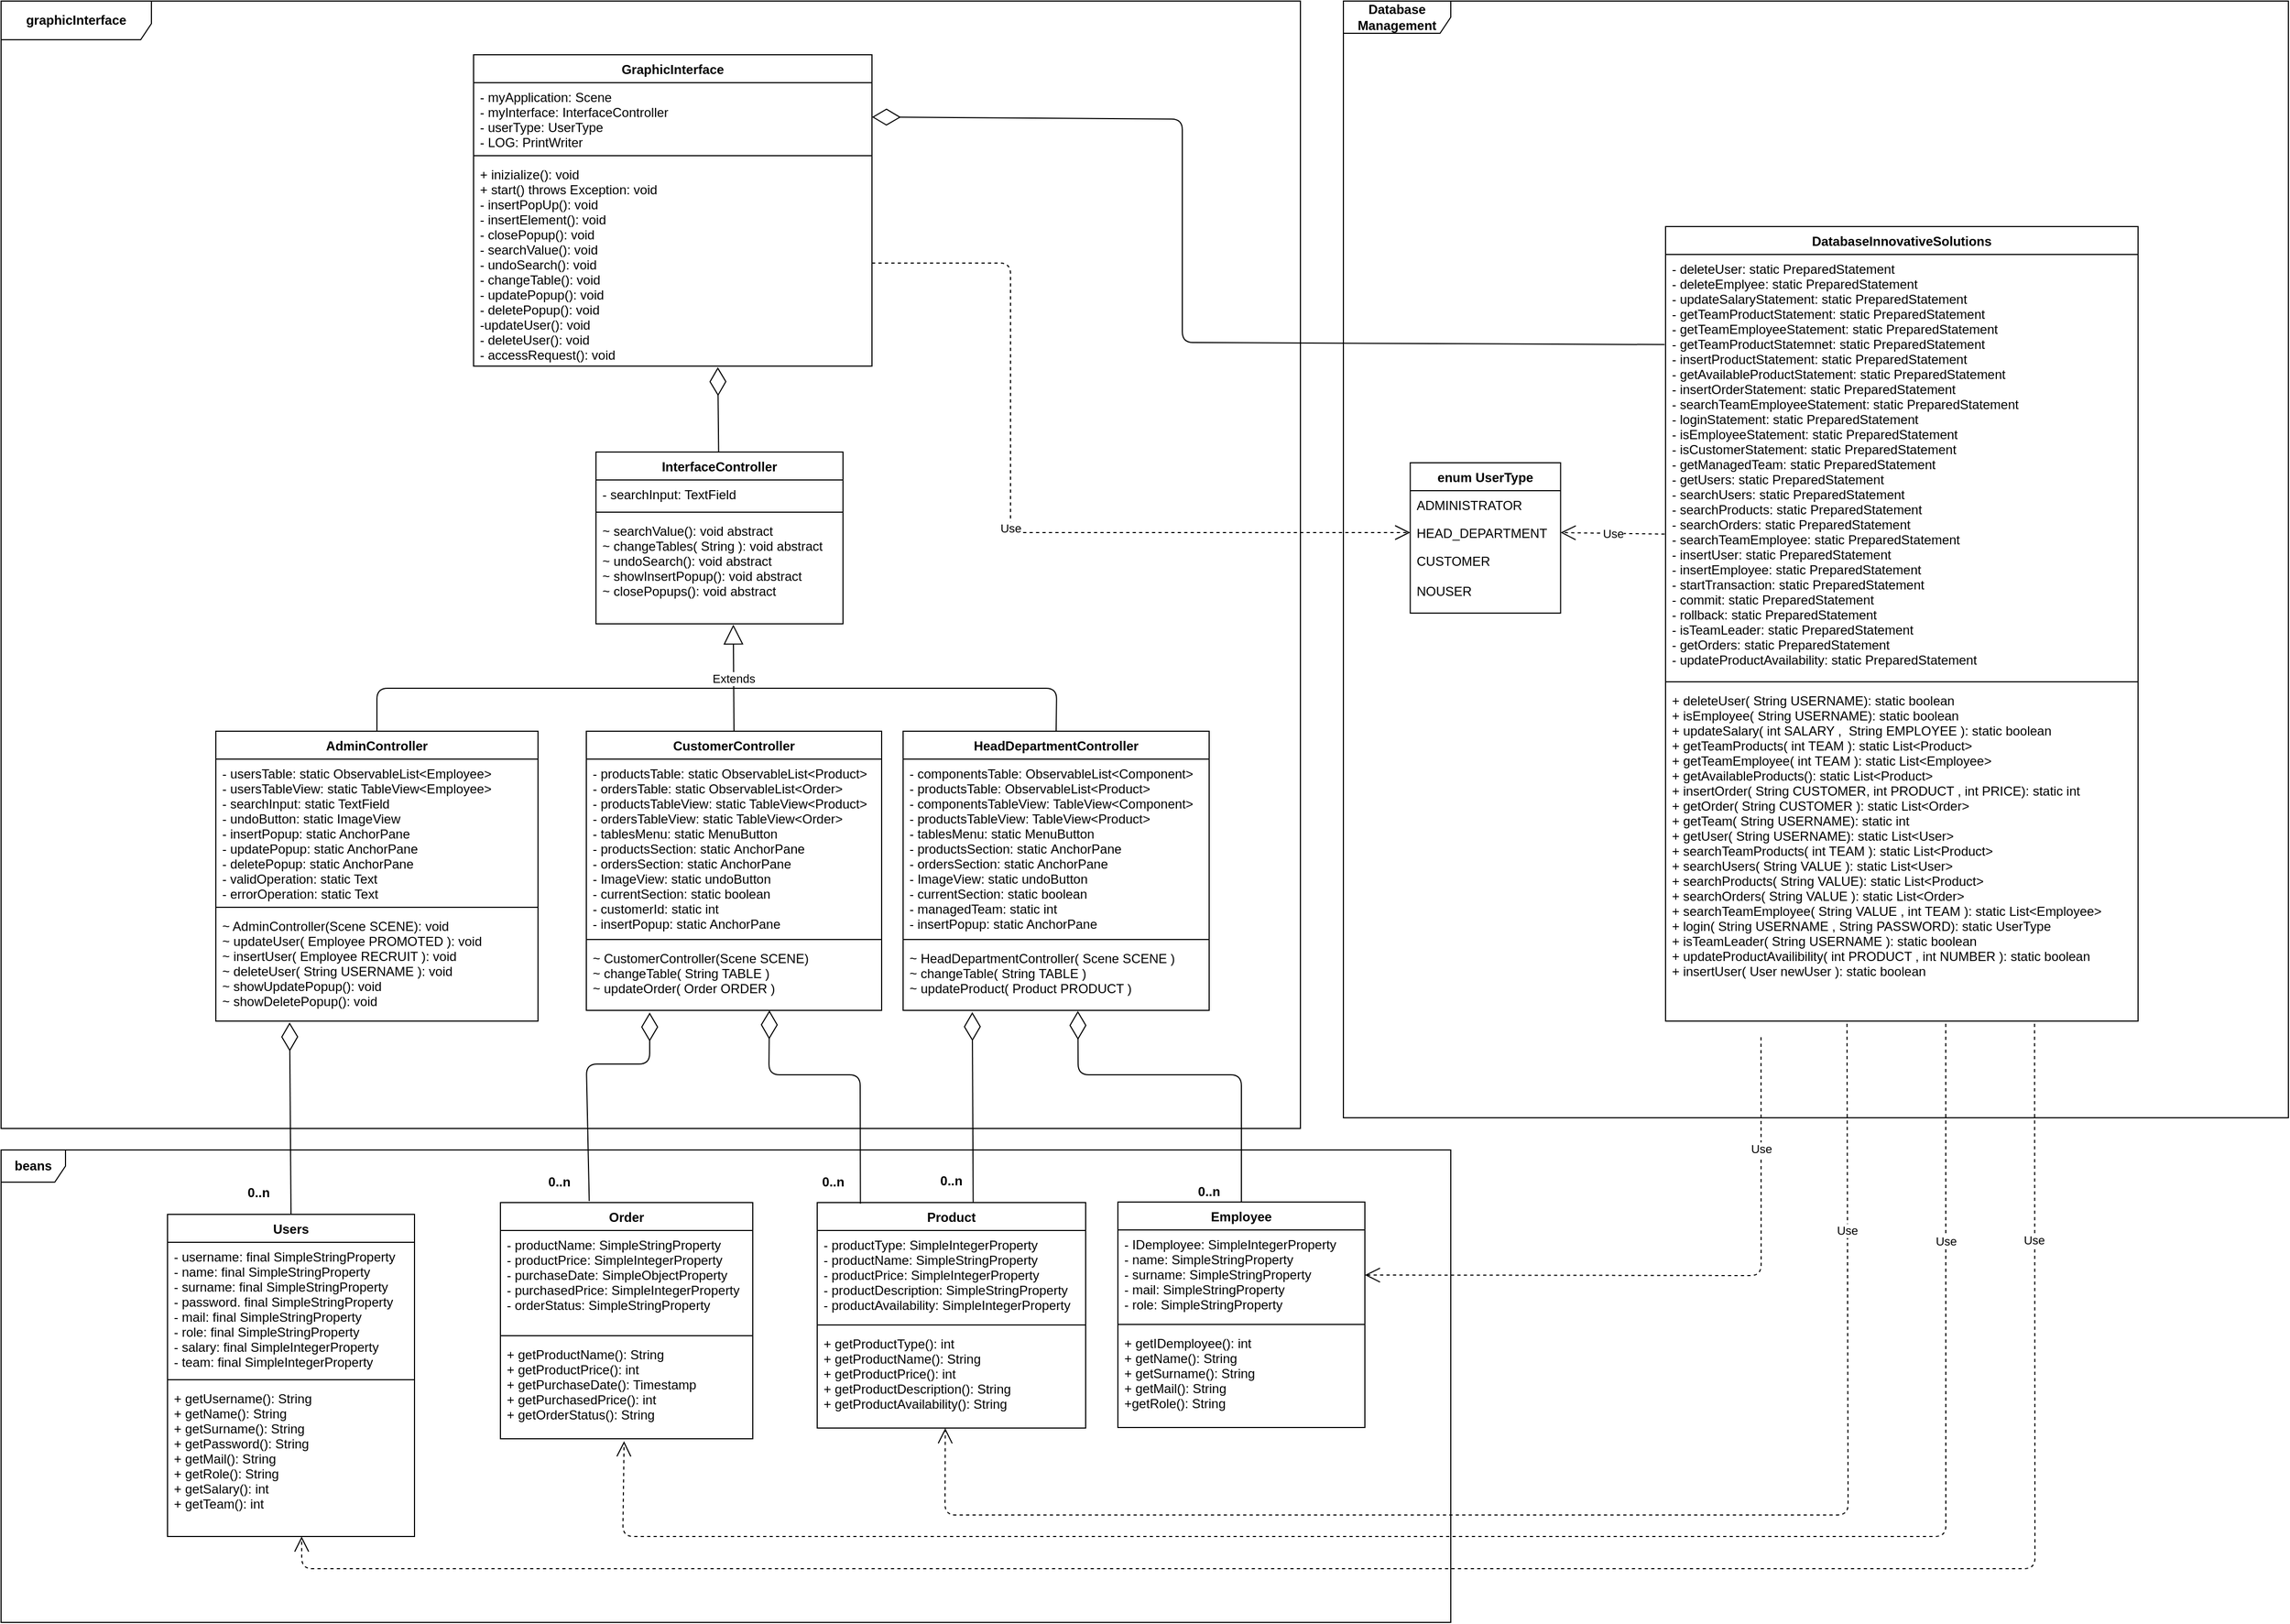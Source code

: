 <mxfile version="12.1.3" type="device" pages="1"><diagram id="MzINWJ7KjlrQxp1tsqJC" name="Page-1"><mxGraphModel dx="4284" dy="1560" grid="1" gridSize="10" guides="1" tooltips="1" connect="1" arrows="1" fold="1" page="1" pageScale="1" pageWidth="827" pageHeight="1169" math="0" shadow="0"><root><mxCell id="0"/><mxCell id="1" parent="0"/><mxCell id="zWNr34jP3jCe7QWxTcxZ-1" value="GraphicInterface" style="swimlane;fontStyle=1;align=center;verticalAlign=top;childLayout=stackLayout;horizontal=1;startSize=26;horizontalStack=0;resizeParent=1;resizeParentMax=0;resizeLast=0;collapsible=1;marginBottom=0;" parent="1" vertex="1"><mxGeometry x="40" y="100" width="371" height="290" as="geometry"/></mxCell><mxCell id="zWNr34jP3jCe7QWxTcxZ-2" value="- myApplication: Scene&#10;- myInterface: InterfaceController&#10;- userType: UserType&#10;- LOG: PrintWriter" style="text;strokeColor=none;fillColor=none;align=left;verticalAlign=top;spacingLeft=4;spacingRight=4;overflow=hidden;rotatable=0;points=[[0,0.5],[1,0.5]];portConstraint=eastwest;" parent="zWNr34jP3jCe7QWxTcxZ-1" vertex="1"><mxGeometry y="26" width="371" height="64" as="geometry"/></mxCell><mxCell id="zWNr34jP3jCe7QWxTcxZ-3" value="" style="line;strokeWidth=1;fillColor=none;align=left;verticalAlign=middle;spacingTop=-1;spacingLeft=3;spacingRight=3;rotatable=0;labelPosition=right;points=[];portConstraint=eastwest;" parent="zWNr34jP3jCe7QWxTcxZ-1" vertex="1"><mxGeometry y="90" width="371" height="8" as="geometry"/></mxCell><mxCell id="zWNr34jP3jCe7QWxTcxZ-4" value="+ inizialize(): void&#10;+ start() throws Exception: void&#10;- insertPopUp(): void&#10;- insertElement(): void&#10;- closePopup(): void&#10;- searchValue(): void&#10;- undoSearch(): void&#10;- changeTable(): void&#10;- updatePopup(): void&#10;- deletePopup(): void&#10;-updateUser(): void&#10;- deleteUser(): void&#10;- accessRequest(): void" style="text;strokeColor=none;fillColor=none;align=left;verticalAlign=top;spacingLeft=4;spacingRight=4;overflow=hidden;rotatable=0;points=[[0,0.5],[1,0.5]];portConstraint=eastwest;" parent="zWNr34jP3jCe7QWxTcxZ-1" vertex="1"><mxGeometry y="98" width="371" height="192" as="geometry"/></mxCell><mxCell id="zWNr34jP3jCe7QWxTcxZ-5" value="InterfaceController" style="swimlane;fontStyle=1;align=center;verticalAlign=top;childLayout=stackLayout;horizontal=1;startSize=26;horizontalStack=0;resizeParent=1;resizeParentMax=0;resizeLast=0;collapsible=1;marginBottom=0;" parent="1" vertex="1"><mxGeometry x="154" y="470" width="230" height="160" as="geometry"/></mxCell><mxCell id="zWNr34jP3jCe7QWxTcxZ-6" value="- searchInput: TextField" style="text;strokeColor=none;fillColor=none;align=left;verticalAlign=top;spacingLeft=4;spacingRight=4;overflow=hidden;rotatable=0;points=[[0,0.5],[1,0.5]];portConstraint=eastwest;" parent="zWNr34jP3jCe7QWxTcxZ-5" vertex="1"><mxGeometry y="26" width="230" height="26" as="geometry"/></mxCell><mxCell id="zWNr34jP3jCe7QWxTcxZ-7" value="" style="line;strokeWidth=1;fillColor=none;align=left;verticalAlign=middle;spacingTop=-1;spacingLeft=3;spacingRight=3;rotatable=0;labelPosition=right;points=[];portConstraint=eastwest;" parent="zWNr34jP3jCe7QWxTcxZ-5" vertex="1"><mxGeometry y="52" width="230" height="8" as="geometry"/></mxCell><mxCell id="zWNr34jP3jCe7QWxTcxZ-8" value="~ searchValue(): void abstract&#10;~ changeTables( String ): void abstract&#10;~ undoSearch(): void abstract&#10;~ showInsertPopup(): void abstract&#10;~ closePopups(): void abstract" style="text;strokeColor=none;fillColor=none;align=left;verticalAlign=top;spacingLeft=4;spacingRight=4;overflow=hidden;rotatable=0;points=[[0,0.5],[1,0.5]];portConstraint=eastwest;" parent="zWNr34jP3jCe7QWxTcxZ-5" vertex="1"><mxGeometry y="60" width="230" height="100" as="geometry"/></mxCell><mxCell id="zWNr34jP3jCe7QWxTcxZ-9" value="Extends" style="endArrow=block;endSize=16;endFill=0;html=1;entryX=0.556;entryY=1.007;entryDx=0;entryDy=0;entryPerimeter=0;exitX=0.5;exitY=0;exitDx=0;exitDy=0;" parent="1" source="zWNr34jP3jCe7QWxTcxZ-10" target="zWNr34jP3jCe7QWxTcxZ-8" edge="1"><mxGeometry width="160" relative="1" as="geometry"><mxPoint x="210" y="700" as="sourcePoint"/><mxPoint x="210" y="670" as="targetPoint"/></mxGeometry></mxCell><mxCell id="zWNr34jP3jCe7QWxTcxZ-10" value="CustomerController" style="swimlane;fontStyle=1;align=center;verticalAlign=top;childLayout=stackLayout;horizontal=1;startSize=26;horizontalStack=0;resizeParent=1;resizeParentMax=0;resizeLast=0;collapsible=1;marginBottom=0;" parent="1" vertex="1"><mxGeometry x="145" y="730" width="275" height="260" as="geometry"/></mxCell><mxCell id="zWNr34jP3jCe7QWxTcxZ-11" value="- productsTable: static ObservableList&lt;Product&gt;&#10;- ordersTable: static ObservableList&lt;Order&gt;&#10;- productsTableView: static TableView&lt;Product&gt;&#10;- ordersTableView: static TableView&lt;Order&gt;&#10;- tablesMenu: static MenuButton&#10;- productsSection: static AnchorPane&#10;- ordersSection: static AnchorPane&#10;- ImageView: static undoButton&#10;- currentSection: static boolean&#10;- customerId: static int&#10;- insertPopup: static AnchorPane" style="text;strokeColor=none;fillColor=none;align=left;verticalAlign=top;spacingLeft=4;spacingRight=4;overflow=hidden;rotatable=0;points=[[0,0.5],[1,0.5]];portConstraint=eastwest;" parent="zWNr34jP3jCe7QWxTcxZ-10" vertex="1"><mxGeometry y="26" width="275" height="164" as="geometry"/></mxCell><mxCell id="zWNr34jP3jCe7QWxTcxZ-12" value="" style="line;strokeWidth=1;fillColor=none;align=left;verticalAlign=middle;spacingTop=-1;spacingLeft=3;spacingRight=3;rotatable=0;labelPosition=right;points=[];portConstraint=eastwest;" parent="zWNr34jP3jCe7QWxTcxZ-10" vertex="1"><mxGeometry y="190" width="275" height="8" as="geometry"/></mxCell><mxCell id="zWNr34jP3jCe7QWxTcxZ-13" value="~ CustomerController(Scene SCENE)&#10;~ changeTable( String TABLE )&#10;~ updateOrder( Order ORDER )" style="text;strokeColor=none;fillColor=none;align=left;verticalAlign=top;spacingLeft=4;spacingRight=4;overflow=hidden;rotatable=0;points=[[0,0.5],[1,0.5]];portConstraint=eastwest;" parent="zWNr34jP3jCe7QWxTcxZ-10" vertex="1"><mxGeometry y="198" width="275" height="62" as="geometry"/></mxCell><mxCell id="zWNr34jP3jCe7QWxTcxZ-14" value="HeadDepartmentController" style="swimlane;fontStyle=1;align=center;verticalAlign=top;childLayout=stackLayout;horizontal=1;startSize=26;horizontalStack=0;resizeParent=1;resizeParentMax=0;resizeLast=0;collapsible=1;marginBottom=0;" parent="1" vertex="1"><mxGeometry x="440" y="730" width="285" height="260" as="geometry"/></mxCell><mxCell id="zWNr34jP3jCe7QWxTcxZ-15" value="- componentsTable: ObservableList&lt;Component&gt;&#10;- productsTable: ObservableList&lt;Product&gt;&#10;- componentsTableView: TableView&lt;Component&gt;&#10;- productsTableView: TableView&lt;Product&gt;&#10;- tablesMenu: static MenuButton&#10;- productsSection: static AnchorPane&#10;- ordersSection: static AnchorPane&#10;- ImageView: static undoButton&#10;- currentSection: static boolean&#10;- managedTeam: static int&#10;- insertPopup: static AnchorPane" style="text;strokeColor=none;fillColor=none;align=left;verticalAlign=top;spacingLeft=4;spacingRight=4;overflow=hidden;rotatable=0;points=[[0,0.5],[1,0.5]];portConstraint=eastwest;" parent="zWNr34jP3jCe7QWxTcxZ-14" vertex="1"><mxGeometry y="26" width="285" height="164" as="geometry"/></mxCell><mxCell id="zWNr34jP3jCe7QWxTcxZ-16" value="" style="line;strokeWidth=1;fillColor=none;align=left;verticalAlign=middle;spacingTop=-1;spacingLeft=3;spacingRight=3;rotatable=0;labelPosition=right;points=[];portConstraint=eastwest;" parent="zWNr34jP3jCe7QWxTcxZ-14" vertex="1"><mxGeometry y="190" width="285" height="8" as="geometry"/></mxCell><mxCell id="zWNr34jP3jCe7QWxTcxZ-17" value="~ HeadDepartmentController( Scene SCENE )&#10;~ changeTable( String TABLE )&#10;~ updateProduct( Product PRODUCT )" style="text;strokeColor=none;fillColor=none;align=left;verticalAlign=top;spacingLeft=4;spacingRight=4;overflow=hidden;rotatable=0;points=[[0,0.5],[1,0.5]];portConstraint=eastwest;" parent="zWNr34jP3jCe7QWxTcxZ-14" vertex="1"><mxGeometry y="198" width="285" height="62" as="geometry"/></mxCell><mxCell id="zWNr34jP3jCe7QWxTcxZ-18" value="AdminController" style="swimlane;fontStyle=1;align=center;verticalAlign=top;childLayout=stackLayout;horizontal=1;startSize=26;horizontalStack=0;resizeParent=1;resizeParentMax=0;resizeLast=0;collapsible=1;marginBottom=0;" parent="1" vertex="1"><mxGeometry x="-200" y="730" width="300" height="270" as="geometry"/></mxCell><mxCell id="zWNr34jP3jCe7QWxTcxZ-19" value="- usersTable: static ObservableList&lt;Employee&gt;&#10;- usersTableView: static TableView&lt;Employee&gt;&#10;- searchInput: static TextField&#10;- undoButton: static ImageView&#10;- insertPopup: static AnchorPane&#10;- updatePopup: static AnchorPane&#10;- deletePopup: static AnchorPane&#10;- validOperation: static Text&#10;- errorOperation: static Text" style="text;strokeColor=none;fillColor=none;align=left;verticalAlign=top;spacingLeft=4;spacingRight=4;overflow=hidden;rotatable=0;points=[[0,0.5],[1,0.5]];portConstraint=eastwest;" parent="zWNr34jP3jCe7QWxTcxZ-18" vertex="1"><mxGeometry y="26" width="300" height="134" as="geometry"/></mxCell><mxCell id="zWNr34jP3jCe7QWxTcxZ-20" value="" style="line;strokeWidth=1;fillColor=none;align=left;verticalAlign=middle;spacingTop=-1;spacingLeft=3;spacingRight=3;rotatable=0;labelPosition=right;points=[];portConstraint=eastwest;" parent="zWNr34jP3jCe7QWxTcxZ-18" vertex="1"><mxGeometry y="160" width="300" height="8" as="geometry"/></mxCell><mxCell id="zWNr34jP3jCe7QWxTcxZ-21" value="~ AdminController(Scene SCENE): void&#10;~ updateUser( Employee PROMOTED ): void&#10;~ insertUser( Employee RECRUIT ): void &#10;~ deleteUser( String USERNAME ): void&#10;~ showUpdatePopup(): void&#10;~ showDeletePopup(): void&#10;" style="text;strokeColor=none;fillColor=none;align=left;verticalAlign=top;spacingLeft=4;spacingRight=4;overflow=hidden;rotatable=0;points=[[0,0.5],[1,0.5]];portConstraint=eastwest;" parent="zWNr34jP3jCe7QWxTcxZ-18" vertex="1"><mxGeometry y="168" width="300" height="102" as="geometry"/></mxCell><mxCell id="zWNr34jP3jCe7QWxTcxZ-22" value="" style="endArrow=none;html=1;exitX=0.5;exitY=0;exitDx=0;exitDy=0;entryX=0.5;entryY=0;entryDx=0;entryDy=0;" parent="1" source="zWNr34jP3jCe7QWxTcxZ-18" target="zWNr34jP3jCe7QWxTcxZ-14" edge="1"><mxGeometry width="50" height="50" relative="1" as="geometry"><mxPoint x="80" y="700" as="sourcePoint"/><mxPoint x="130" y="650" as="targetPoint"/><Array as="points"><mxPoint x="-50" y="690"/><mxPoint x="210" y="690"/><mxPoint x="583" y="690"/></Array></mxGeometry></mxCell><mxCell id="zWNr34jP3jCe7QWxTcxZ-23" value="" style="endArrow=diamondThin;endFill=0;endSize=24;html=1;entryX=0.613;entryY=1.005;entryDx=0;entryDy=0;entryPerimeter=0;" parent="1" source="zWNr34jP3jCe7QWxTcxZ-5" target="zWNr34jP3jCe7QWxTcxZ-4" edge="1"><mxGeometry width="160" relative="1" as="geometry"><mxPoint x="191" y="450" as="sourcePoint"/><mxPoint x="265" y="393" as="targetPoint"/></mxGeometry></mxCell><mxCell id="zWNr34jP3jCe7QWxTcxZ-24" value="enum UserType" style="swimlane;fontStyle=1;childLayout=stackLayout;horizontal=1;startSize=26;fillColor=none;horizontalStack=0;resizeParent=1;resizeParentMax=0;resizeLast=0;collapsible=1;marginBottom=0;" parent="1" vertex="1"><mxGeometry x="912.25" y="480" width="140" height="140" as="geometry"/></mxCell><mxCell id="zWNr34jP3jCe7QWxTcxZ-25" value="ADMINISTRATOR&#10;" style="text;strokeColor=none;fillColor=none;align=left;verticalAlign=top;spacingLeft=4;spacingRight=4;overflow=hidden;rotatable=0;points=[[0,0.5],[1,0.5]];portConstraint=eastwest;" parent="zWNr34jP3jCe7QWxTcxZ-24" vertex="1"><mxGeometry y="26" width="140" height="26" as="geometry"/></mxCell><mxCell id="zWNr34jP3jCe7QWxTcxZ-26" value="HEAD_DEPARTMENT" style="text;strokeColor=none;fillColor=none;align=left;verticalAlign=top;spacingLeft=4;spacingRight=4;overflow=hidden;rotatable=0;points=[[0,0.5],[1,0.5]];portConstraint=eastwest;" parent="zWNr34jP3jCe7QWxTcxZ-24" vertex="1"><mxGeometry y="52" width="140" height="26" as="geometry"/></mxCell><mxCell id="zWNr34jP3jCe7QWxTcxZ-27" value="CUSTOMER&#10;&#10;NOUSER" style="text;strokeColor=none;fillColor=none;align=left;verticalAlign=top;spacingLeft=4;spacingRight=4;overflow=hidden;rotatable=0;points=[[0,0.5],[1,0.5]];portConstraint=eastwest;" parent="zWNr34jP3jCe7QWxTcxZ-24" vertex="1"><mxGeometry y="78" width="140" height="62" as="geometry"/></mxCell><mxCell id="zWNr34jP3jCe7QWxTcxZ-29" value="Users" style="swimlane;fontStyle=1;align=center;verticalAlign=top;childLayout=stackLayout;horizontal=1;startSize=26;horizontalStack=0;resizeParent=1;resizeParentMax=0;resizeLast=0;collapsible=1;marginBottom=0;" parent="1" vertex="1"><mxGeometry x="-245" y="1180" width="230" height="300" as="geometry"/></mxCell><mxCell id="zWNr34jP3jCe7QWxTcxZ-30" value="- username: final SimpleStringProperty&#10;- name: final SimpleStringProperty&#10;- surname: final SimpleStringProperty&#10;- password. final SimpleStringProperty&#10;- mail: final SimpleStringProperty&#10;- role: final SimpleStringProperty&#10;- salary: final SimpleIntegerProperty&#10;- team: final SimpleIntegerProperty" style="text;strokeColor=none;fillColor=none;align=left;verticalAlign=top;spacingLeft=4;spacingRight=4;overflow=hidden;rotatable=0;points=[[0,0.5],[1,0.5]];portConstraint=eastwest;" parent="zWNr34jP3jCe7QWxTcxZ-29" vertex="1"><mxGeometry y="26" width="230" height="124" as="geometry"/></mxCell><mxCell id="zWNr34jP3jCe7QWxTcxZ-31" value="" style="line;strokeWidth=1;fillColor=none;align=left;verticalAlign=middle;spacingTop=-1;spacingLeft=3;spacingRight=3;rotatable=0;labelPosition=right;points=[];portConstraint=eastwest;" parent="zWNr34jP3jCe7QWxTcxZ-29" vertex="1"><mxGeometry y="150" width="230" height="8" as="geometry"/></mxCell><mxCell id="zWNr34jP3jCe7QWxTcxZ-32" value="+ getUsername(): String&#10;+ getName(): String&#10;+ getSurname(): String&#10;+ getPassword(): String&#10;+ getMail(): String&#10;+ getRole(): String&#10;+ getSalary(): int&#10;+ getTeam(): int" style="text;strokeColor=none;fillColor=none;align=left;verticalAlign=top;spacingLeft=4;spacingRight=4;overflow=hidden;rotatable=0;points=[[0,0.5],[1,0.5]];portConstraint=eastwest;" parent="zWNr34jP3jCe7QWxTcxZ-29" vertex="1"><mxGeometry y="158" width="230" height="142" as="geometry"/></mxCell><mxCell id="zWNr34jP3jCe7QWxTcxZ-33" value="Product" style="swimlane;fontStyle=1;align=center;verticalAlign=top;childLayout=stackLayout;horizontal=1;startSize=26;horizontalStack=0;resizeParent=1;resizeParentMax=0;resizeLast=0;collapsible=1;marginBottom=0;" parent="1" vertex="1"><mxGeometry x="360" y="1169" width="250" height="210" as="geometry"/></mxCell><mxCell id="zWNr34jP3jCe7QWxTcxZ-34" value="- productType: SimpleIntegerProperty&#10;- productName: SimpleStringProperty&#10;- productPrice: SimpleIntegerProperty&#10;- productDescription: SimpleStringProperty&#10;- productAvailability: SimpleIntegerProperty" style="text;strokeColor=none;fillColor=none;align=left;verticalAlign=top;spacingLeft=4;spacingRight=4;overflow=hidden;rotatable=0;points=[[0,0.5],[1,0.5]];portConstraint=eastwest;" parent="zWNr34jP3jCe7QWxTcxZ-33" vertex="1"><mxGeometry y="26" width="250" height="84" as="geometry"/></mxCell><mxCell id="zWNr34jP3jCe7QWxTcxZ-35" value="" style="line;strokeWidth=1;fillColor=none;align=left;verticalAlign=middle;spacingTop=-1;spacingLeft=3;spacingRight=3;rotatable=0;labelPosition=right;points=[];portConstraint=eastwest;" parent="zWNr34jP3jCe7QWxTcxZ-33" vertex="1"><mxGeometry y="110" width="250" height="8" as="geometry"/></mxCell><mxCell id="zWNr34jP3jCe7QWxTcxZ-36" value="+ getProductType(): int&#10;+ getProductName(): String&#10;+ getProductPrice(): int&#10;+ getProductDescription(): String&#10;+ getProductAvailability(): String" style="text;strokeColor=none;fillColor=none;align=left;verticalAlign=top;spacingLeft=4;spacingRight=4;overflow=hidden;rotatable=0;points=[[0,0.5],[1,0.5]];portConstraint=eastwest;" parent="zWNr34jP3jCe7QWxTcxZ-33" vertex="1"><mxGeometry y="118" width="250" height="92" as="geometry"/></mxCell><mxCell id="zWNr34jP3jCe7QWxTcxZ-37" value="Order" style="swimlane;fontStyle=1;align=center;verticalAlign=top;childLayout=stackLayout;horizontal=1;startSize=26;horizontalStack=0;resizeParent=1;resizeParentMax=0;resizeLast=0;collapsible=1;marginBottom=0;" parent="1" vertex="1"><mxGeometry x="65" y="1169" width="235" height="220" as="geometry"/></mxCell><mxCell id="zWNr34jP3jCe7QWxTcxZ-38" value="- productName: SimpleStringProperty&#10;- productPrice: SimpleIntegerProperty&#10;- purchaseDate: SimpleObjectProperty&#10;- purchasedPrice: SimpleIntegerProperty&#10;- orderStatus: SimpleStringProperty" style="text;strokeColor=none;fillColor=none;align=left;verticalAlign=top;spacingLeft=4;spacingRight=4;overflow=hidden;rotatable=0;points=[[0,0.5],[1,0.5]];portConstraint=eastwest;" parent="zWNr34jP3jCe7QWxTcxZ-37" vertex="1"><mxGeometry y="26" width="235" height="94" as="geometry"/></mxCell><mxCell id="zWNr34jP3jCe7QWxTcxZ-39" value="" style="line;strokeWidth=1;fillColor=none;align=left;verticalAlign=middle;spacingTop=-1;spacingLeft=3;spacingRight=3;rotatable=0;labelPosition=right;points=[];portConstraint=eastwest;" parent="zWNr34jP3jCe7QWxTcxZ-37" vertex="1"><mxGeometry y="120" width="235" height="8" as="geometry"/></mxCell><mxCell id="zWNr34jP3jCe7QWxTcxZ-40" value="+ getProductName(): String&#10;+ getProductPrice(): int&#10;+ getPurchaseDate(): Timestamp&#10;+ getPurchasedPrice(): int&#10;+ getOrderStatus(): String" style="text;strokeColor=none;fillColor=none;align=left;verticalAlign=top;spacingLeft=4;spacingRight=4;overflow=hidden;rotatable=0;points=[[0,0.5],[1,0.5]];portConstraint=eastwest;" parent="zWNr34jP3jCe7QWxTcxZ-37" vertex="1"><mxGeometry y="128" width="235" height="92" as="geometry"/></mxCell><mxCell id="zWNr34jP3jCe7QWxTcxZ-41" value="Employee" style="swimlane;fontStyle=1;align=center;verticalAlign=top;childLayout=stackLayout;horizontal=1;startSize=26;horizontalStack=0;resizeParent=1;resizeParentMax=0;resizeLast=0;collapsible=1;marginBottom=0;" parent="1" vertex="1"><mxGeometry x="640" y="1168.5" width="230" height="210" as="geometry"/></mxCell><mxCell id="zWNr34jP3jCe7QWxTcxZ-42" value="- IDemployee: SimpleIntegerProperty&#10;- name: SimpleStringProperty&#10;- surname: SimpleStringProperty&#10;- mail: SimpleStringProperty&#10;- role: SimpleStringProperty" style="text;strokeColor=none;fillColor=none;align=left;verticalAlign=top;spacingLeft=4;spacingRight=4;overflow=hidden;rotatable=0;points=[[0,0.5],[1,0.5]];portConstraint=eastwest;" parent="zWNr34jP3jCe7QWxTcxZ-41" vertex="1"><mxGeometry y="26" width="230" height="84" as="geometry"/></mxCell><mxCell id="zWNr34jP3jCe7QWxTcxZ-43" value="" style="line;strokeWidth=1;fillColor=none;align=left;verticalAlign=middle;spacingTop=-1;spacingLeft=3;spacingRight=3;rotatable=0;labelPosition=right;points=[];portConstraint=eastwest;" parent="zWNr34jP3jCe7QWxTcxZ-41" vertex="1"><mxGeometry y="110" width="230" height="8" as="geometry"/></mxCell><mxCell id="zWNr34jP3jCe7QWxTcxZ-44" value="+ getIDemployee(): int&#10;+ getName(): String&#10;+ getSurname(): String&#10;+ getMail(): String&#10;+getRole(): String" style="text;strokeColor=none;fillColor=none;align=left;verticalAlign=top;spacingLeft=4;spacingRight=4;overflow=hidden;rotatable=0;points=[[0,0.5],[1,0.5]];portConstraint=eastwest;" parent="zWNr34jP3jCe7QWxTcxZ-41" vertex="1"><mxGeometry y="118" width="230" height="92" as="geometry"/></mxCell><mxCell id="zWNr34jP3jCe7QWxTcxZ-46" value="" style="endArrow=diamondThin;endFill=0;endSize=24;html=1;entryX=0.229;entryY=1.012;entryDx=0;entryDy=0;entryPerimeter=0;exitX=0.5;exitY=0;exitDx=0;exitDy=0;" parent="1" source="zWNr34jP3jCe7QWxTcxZ-29" target="zWNr34jP3jCe7QWxTcxZ-21" edge="1"><mxGeometry width="160" relative="1" as="geometry"><mxPoint x="-130" y="1050" as="sourcePoint"/><mxPoint x="30" y="1050" as="targetPoint"/></mxGeometry></mxCell><mxCell id="zWNr34jP3jCe7QWxTcxZ-47" value="" style="endArrow=diamondThin;endFill=0;endSize=24;html=1;exitX=0.352;exitY=-0.006;exitDx=0;exitDy=0;exitPerimeter=0;" parent="1" source="zWNr34jP3jCe7QWxTcxZ-37" edge="1"><mxGeometry width="160" relative="1" as="geometry"><mxPoint x="-10" y="1100" as="sourcePoint"/><mxPoint x="204" y="992" as="targetPoint"/><Array as="points"><mxPoint x="145" y="1040"/><mxPoint x="204" y="1040"/></Array></mxGeometry></mxCell><mxCell id="zWNr34jP3jCe7QWxTcxZ-48" value="" style="endArrow=diamondThin;endFill=0;endSize=24;html=1;entryX=0.62;entryY=1;entryDx=0;entryDy=0;entryPerimeter=0;exitX=0.161;exitY=0.005;exitDx=0;exitDy=0;exitPerimeter=0;" parent="1" source="zWNr34jP3jCe7QWxTcxZ-33" target="zWNr34jP3jCe7QWxTcxZ-13" edge="1"><mxGeometry width="160" relative="1" as="geometry"><mxPoint x="320" y="1050" as="sourcePoint"/><mxPoint x="480" y="1050" as="targetPoint"/><Array as="points"><mxPoint x="400" y="1050"/><mxPoint x="315" y="1050"/></Array></mxGeometry></mxCell><mxCell id="zWNr34jP3jCe7QWxTcxZ-49" value="" style="endArrow=diamondThin;endFill=0;endSize=24;html=1;entryX=0.571;entryY=1.008;entryDx=0;entryDy=0;entryPerimeter=0;exitX=0.5;exitY=0;exitDx=0;exitDy=0;" parent="1" source="zWNr34jP3jCe7QWxTcxZ-41" target="zWNr34jP3jCe7QWxTcxZ-17" edge="1"><mxGeometry width="160" relative="1" as="geometry"><mxPoint x="490" y="1090" as="sourcePoint"/><mxPoint x="650" y="1090" as="targetPoint"/><Array as="points"><mxPoint x="755" y="1050"/><mxPoint x="603" y="1050"/></Array></mxGeometry></mxCell><mxCell id="zWNr34jP3jCe7QWxTcxZ-50" value="" style="endArrow=diamondThin;endFill=0;endSize=24;html=1;entryX=0.226;entryY=1.027;entryDx=0;entryDy=0;entryPerimeter=0;exitX=0.581;exitY=-0.001;exitDx=0;exitDy=0;exitPerimeter=0;" parent="1" source="zWNr34jP3jCe7QWxTcxZ-33" target="zWNr34jP3jCe7QWxTcxZ-17" edge="1"><mxGeometry width="160" relative="1" as="geometry"><mxPoint x="430" y="1090" as="sourcePoint"/><mxPoint x="590" y="1090" as="targetPoint"/><Array as="points"/></mxGeometry></mxCell><mxCell id="zWNr34jP3jCe7QWxTcxZ-51" value="DatabaseInnovativeSolutions" style="swimlane;fontStyle=1;align=center;verticalAlign=top;childLayout=stackLayout;horizontal=1;startSize=26;horizontalStack=0;resizeParent=1;resizeParentMax=0;resizeLast=0;collapsible=1;marginBottom=0;" parent="1" vertex="1"><mxGeometry x="1150" y="260" width="440" height="740" as="geometry"/></mxCell><mxCell id="zWNr34jP3jCe7QWxTcxZ-52" value="- deleteUser: static PreparedStatement&#10;- deleteEmplyee: static PreparedStatement&#10;- updateSalaryStatement: static PreparedStatement&#10;- getTeamProductStatement: static PreparedStatement&#10;- getTeamEmployeeStatement: static PreparedStatement&#10;- getTeamProductStatemnet: static PreparedStatement&#10;- insertProductStatement: static PreparedStatement&#10;- getAvailableProductStatement: static PreparedStatement&#10;- insertOrderStatement: static PreparedStatement&#10;- searchTeamEmployeeStatement: static PreparedStatement&#10;- loginStatement: static PreparedStatement&#10;- isEmployeeStatement: static PreparedStatement&#10;- isCustomerStatement: static PreparedStatement&#10;- getManagedTeam: static PreparedStatement&#10;- getUsers: static PreparedStatement&#10;- searchUsers: static PreparedStatement&#10;- searchProducts: static PreparedStatement&#10;- searchOrders: static PreparedStatement&#10;- searchTeamEmployee: static PreparedStatement&#10;- insertUser: static PreparedStatement&#10;- insertEmployee: static PreparedStatement&#10;- startTransaction: static PreparedStatement&#10;- commit: static PreparedStatement&#10;- rollback: static PreparedStatement&#10;- isTeamLeader: static PreparedStatement&#10;- getOrders: static PreparedStatement&#10;- updateProductAvailability: static PreparedStatement" style="text;strokeColor=none;fillColor=none;align=left;verticalAlign=top;spacingLeft=4;spacingRight=4;overflow=hidden;rotatable=0;points=[[0,0.5],[1,0.5]];portConstraint=eastwest;" parent="zWNr34jP3jCe7QWxTcxZ-51" vertex="1"><mxGeometry y="26" width="440" height="394" as="geometry"/></mxCell><mxCell id="zWNr34jP3jCe7QWxTcxZ-53" value="" style="line;strokeWidth=1;fillColor=none;align=left;verticalAlign=middle;spacingTop=-1;spacingLeft=3;spacingRight=3;rotatable=0;labelPosition=right;points=[];portConstraint=eastwest;" parent="zWNr34jP3jCe7QWxTcxZ-51" vertex="1"><mxGeometry y="420" width="440" height="8" as="geometry"/></mxCell><mxCell id="zWNr34jP3jCe7QWxTcxZ-54" value="+ deleteUser( String USERNAME): static boolean&#10;+ isEmployee( String USERNAME): static boolean&#10;+ updateSalary( int SALARY ,  String EMPLOYEE ): static boolean&#10;+ getTeamProducts( int TEAM ): static List&lt;Product&gt;&#10;+ getTeamEmployee( int TEAM ): static List&lt;Employee&gt;&#10;+ getAvailableProducts(): static List&lt;Product&gt;&#10;+ insertOrder( String CUSTOMER, int PRODUCT , int PRICE): static int&#10;+ getOrder( String CUSTOMER ): static List&lt;Order&gt;&#10;+ getTeam( String USERNAME): static int&#10;+ getUser( String USERNAME): static List&lt;User&gt;&#10;+ searchTeamProducts( int TEAM ): static List&lt;Product&gt;&#10;+ searchUsers( String VALUE ): static List&lt;User&gt;&#10;+ searchProducts( String VALUE): static List&lt;Product&gt;&#10;+ searchOrders( String VALUE ): static List&lt;Order&gt;&#10;+ searchTeamEmployee( String VALUE , int TEAM ): static List&lt;Employee&gt;&#10;+ login( String USERNAME , String PASSWORD): static UserType&#10;+ isTeamLeader( String USERNAME ): static boolean&#10;+ updateProductAvailibility( int PRODUCT , int NUMBER ): static boolean&#10;+ insertUser( User newUser ): static boolean&#10;&#10;" style="text;strokeColor=none;fillColor=none;align=left;verticalAlign=top;spacingLeft=4;spacingRight=4;overflow=hidden;rotatable=0;points=[[0,0.5],[1,0.5]];portConstraint=eastwest;" parent="zWNr34jP3jCe7QWxTcxZ-51" vertex="1"><mxGeometry y="428" width="440" height="312" as="geometry"/></mxCell><mxCell id="zWNr34jP3jCe7QWxTcxZ-55" value="" style="endArrow=diamondThin;endFill=0;endSize=24;html=1;entryX=1;entryY=0.5;entryDx=0;entryDy=0;exitX=-0.002;exitY=0.213;exitDx=0;exitDy=0;exitPerimeter=0;" parent="1" source="zWNr34jP3jCe7QWxTcxZ-52" target="zWNr34jP3jCe7QWxTcxZ-2" edge="1"><mxGeometry width="160" relative="1" as="geometry"><mxPoint x="560" y="320" as="sourcePoint"/><mxPoint x="720" y="320" as="targetPoint"/><Array as="points"><mxPoint x="700" y="368"/><mxPoint x="700" y="160"/></Array></mxGeometry></mxCell><mxCell id="zWNr34jP3jCe7QWxTcxZ-56" value="Use" style="endArrow=open;endSize=12;dashed=1;html=1;exitX=0.781;exitY=1.008;exitDx=0;exitDy=0;exitPerimeter=0;entryX=0.543;entryY=1;entryDx=0;entryDy=0;entryPerimeter=0;" parent="1" source="zWNr34jP3jCe7QWxTcxZ-54" target="zWNr34jP3jCe7QWxTcxZ-32" edge="1"><mxGeometry x="-0.812" y="-1" width="160" relative="1" as="geometry"><mxPoint x="790" y="440" as="sourcePoint"/><mxPoint x="-10" y="1390" as="targetPoint"/><Array as="points"><mxPoint x="1494" y="1510"/><mxPoint x="-120" y="1510"/></Array><mxPoint as="offset"/></mxGeometry></mxCell><mxCell id="zWNr34jP3jCe7QWxTcxZ-57" value="Use" style="endArrow=open;endSize=12;dashed=1;html=1;entryX=0.49;entryY=1.025;entryDx=0;entryDy=0;entryPerimeter=0;exitX=0.593;exitY=1.008;exitDx=0;exitDy=0;exitPerimeter=0;" parent="1" source="zWNr34jP3jCe7QWxTcxZ-54" target="zWNr34jP3jCe7QWxTcxZ-40" edge="1"><mxGeometry x="-0.775" width="160" relative="1" as="geometry"><mxPoint x="830" y="440" as="sourcePoint"/><mxPoint x="140" y="1300" as="targetPoint"/><Array as="points"><mxPoint x="1411" y="1480"/><mxPoint x="179" y="1480"/></Array><mxPoint as="offset"/></mxGeometry></mxCell><mxCell id="zWNr34jP3jCe7QWxTcxZ-58" value="Use" style="endArrow=open;endSize=12;dashed=1;html=1;entryX=0.477;entryY=1.002;entryDx=0;entryDy=0;entryPerimeter=0;exitX=0.384;exitY=1.008;exitDx=0;exitDy=0;exitPerimeter=0;" parent="1" source="zWNr34jP3jCe7QWxTcxZ-54" target="zWNr34jP3jCe7QWxTcxZ-36" edge="1"><mxGeometry x="-0.72" width="160" relative="1" as="geometry"><mxPoint x="850" y="450" as="sourcePoint"/><mxPoint x="420" y="1290" as="targetPoint"/><Array as="points"><mxPoint x="1320" y="1460"/><mxPoint x="479" y="1460"/></Array><mxPoint as="offset"/></mxGeometry></mxCell><mxCell id="zWNr34jP3jCe7QWxTcxZ-59" value="Use" style="endArrow=open;endSize=12;dashed=1;html=1;exitX=0.202;exitY=1.048;exitDx=0;exitDy=0;exitPerimeter=0;entryX=1;entryY=0.5;entryDx=0;entryDy=0;" parent="1" source="zWNr34jP3jCe7QWxTcxZ-54" target="zWNr34jP3jCe7QWxTcxZ-42" edge="1"><mxGeometry x="-0.647" width="160" relative="1" as="geometry"><mxPoint x="1110" y="120" as="sourcePoint"/><mxPoint x="940" y="1310" as="targetPoint"/><Array as="points"><mxPoint x="1239" y="1237"/></Array><mxPoint as="offset"/></mxGeometry></mxCell><mxCell id="zWNr34jP3jCe7QWxTcxZ-62" value="&lt;b&gt;0..n&lt;/b&gt;" style="text;html=1;strokeColor=none;fillColor=none;align=center;verticalAlign=middle;whiteSpace=wrap;rounded=0;" parent="1" vertex="1"><mxGeometry x="-180" y="1150" width="40" height="20" as="geometry"/></mxCell><mxCell id="zWNr34jP3jCe7QWxTcxZ-63" value="&lt;b&gt;0..n&lt;/b&gt;" style="text;html=1;strokeColor=none;fillColor=none;align=center;verticalAlign=middle;whiteSpace=wrap;rounded=0;" parent="1" vertex="1"><mxGeometry x="100" y="1140" width="40" height="20" as="geometry"/></mxCell><mxCell id="zWNr34jP3jCe7QWxTcxZ-66" value="&lt;b&gt;0..n&lt;/b&gt;" style="text;html=1;strokeColor=none;fillColor=none;align=center;verticalAlign=middle;whiteSpace=wrap;rounded=0;" parent="1" vertex="1"><mxGeometry x="355" y="1140" width="40" height="20" as="geometry"/></mxCell><mxCell id="zWNr34jP3jCe7QWxTcxZ-67" value="&lt;b&gt;0..n&lt;/b&gt;" style="text;html=1;strokeColor=none;fillColor=none;align=center;verticalAlign=middle;whiteSpace=wrap;rounded=0;" parent="1" vertex="1"><mxGeometry x="465" y="1138.5" width="40" height="20" as="geometry"/></mxCell><mxCell id="zWNr34jP3jCe7QWxTcxZ-68" value="&lt;b&gt;0..n&lt;/b&gt;" style="text;html=1;strokeColor=none;fillColor=none;align=center;verticalAlign=middle;whiteSpace=wrap;rounded=0;" parent="1" vertex="1"><mxGeometry x="705" y="1148.5" width="40" height="20" as="geometry"/></mxCell><mxCell id="zWNr34jP3jCe7QWxTcxZ-69" value="&lt;b&gt;graphicInterface&lt;/b&gt;" style="shape=umlFrame;whiteSpace=wrap;html=1;width=140;height=36;" parent="1" vertex="1"><mxGeometry x="-400" y="50" width="1210" height="1050" as="geometry"/></mxCell><mxCell id="zWNr34jP3jCe7QWxTcxZ-70" value="&lt;b&gt;beans&lt;/b&gt;" style="shape=umlFrame;whiteSpace=wrap;html=1;" parent="1" vertex="1"><mxGeometry x="-400" y="1120" width="1350" height="440" as="geometry"/></mxCell><mxCell id="zWNr34jP3jCe7QWxTcxZ-71" value="&lt;b&gt;Database Management&lt;/b&gt;" style="shape=umlFrame;whiteSpace=wrap;html=1;width=100;height=30;" parent="1" vertex="1"><mxGeometry x="850" y="50" width="880" height="1040" as="geometry"/></mxCell><mxCell id="rEpvMMhikxrBJz0BpcPn-3" value="Use" style="endArrow=open;endSize=12;dashed=1;html=1;exitX=1;exitY=0.5;exitDx=0;exitDy=0;entryX=0;entryY=0.5;entryDx=0;entryDy=0;" parent="1" source="zWNr34jP3jCe7QWxTcxZ-4" target="zWNr34jP3jCe7QWxTcxZ-26" edge="1"><mxGeometry width="160" relative="1" as="geometry"><mxPoint x="500" y="400" as="sourcePoint"/><mxPoint x="660" y="400" as="targetPoint"/><Array as="points"><mxPoint x="540" y="294"/><mxPoint x="540" y="545"/></Array></mxGeometry></mxCell><mxCell id="rEpvMMhikxrBJz0BpcPn-4" value="Use" style="endArrow=open;endSize=12;dashed=1;html=1;exitX=-0.002;exitY=0.661;exitDx=0;exitDy=0;exitPerimeter=0;entryX=1;entryY=0.5;entryDx=0;entryDy=0;" parent="1" source="zWNr34jP3jCe7QWxTcxZ-52" target="zWNr34jP3jCe7QWxTcxZ-26" edge="1"><mxGeometry width="160" relative="1" as="geometry"><mxPoint x="890" y="430" as="sourcePoint"/><mxPoint x="1050" y="430" as="targetPoint"/></mxGeometry></mxCell></root></mxGraphModel></diagram></mxfile>